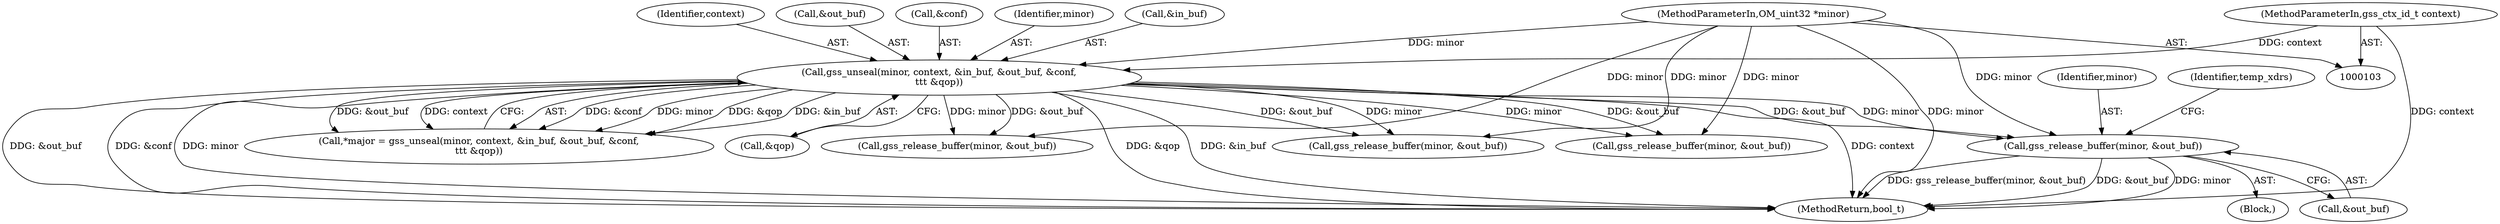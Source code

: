 digraph "0_krb5_a197e92349a4aa2141b5dff12e9dd44c2a2166e3_1@pointer" {
"1000299" [label="(Call,gss_release_buffer(minor, &out_buf))"];
"1000190" [label="(Call,gss_unseal(minor, context, &in_buf, &out_buf, &conf,\n\t\t\t &qop))"];
"1000105" [label="(MethodParameterIn,OM_uint32 *minor)"];
"1000106" [label="(MethodParameterIn,gss_ctx_id_t context)"];
"1000197" [label="(Call,&conf)"];
"1000288" [label="(Call,gss_release_buffer(minor, &out_buf))"];
"1000187" [label="(Call,*major = gss_unseal(minor, context, &in_buf, &out_buf, &conf,\n\t\t\t &qop))"];
"1000301" [label="(Call,&out_buf)"];
"1000266" [label="(Call,gss_release_buffer(minor, &out_buf))"];
"1000191" [label="(Identifier,minor)"];
"1000190" [label="(Call,gss_unseal(minor, context, &in_buf, &out_buf, &conf,\n\t\t\t &qop))"];
"1000111" [label="(Block,)"];
"1000246" [label="(Call,gss_release_buffer(minor, &out_buf))"];
"1000193" [label="(Call,&in_buf)"];
"1000308" [label="(MethodReturn,bool_t)"];
"1000192" [label="(Identifier,context)"];
"1000199" [label="(Call,&qop)"];
"1000195" [label="(Call,&out_buf)"];
"1000300" [label="(Identifier,minor)"];
"1000105" [label="(MethodParameterIn,OM_uint32 *minor)"];
"1000106" [label="(MethodParameterIn,gss_ctx_id_t context)"];
"1000305" [label="(Identifier,temp_xdrs)"];
"1000299" [label="(Call,gss_release_buffer(minor, &out_buf))"];
"1000299" -> "1000111"  [label="AST: "];
"1000299" -> "1000301"  [label="CFG: "];
"1000300" -> "1000299"  [label="AST: "];
"1000301" -> "1000299"  [label="AST: "];
"1000305" -> "1000299"  [label="CFG: "];
"1000299" -> "1000308"  [label="DDG: &out_buf"];
"1000299" -> "1000308"  [label="DDG: minor"];
"1000299" -> "1000308"  [label="DDG: gss_release_buffer(minor, &out_buf)"];
"1000190" -> "1000299"  [label="DDG: minor"];
"1000190" -> "1000299"  [label="DDG: &out_buf"];
"1000105" -> "1000299"  [label="DDG: minor"];
"1000190" -> "1000187"  [label="AST: "];
"1000190" -> "1000199"  [label="CFG: "];
"1000191" -> "1000190"  [label="AST: "];
"1000192" -> "1000190"  [label="AST: "];
"1000193" -> "1000190"  [label="AST: "];
"1000195" -> "1000190"  [label="AST: "];
"1000197" -> "1000190"  [label="AST: "];
"1000199" -> "1000190"  [label="AST: "];
"1000187" -> "1000190"  [label="CFG: "];
"1000190" -> "1000308"  [label="DDG: &out_buf"];
"1000190" -> "1000308"  [label="DDG: minor"];
"1000190" -> "1000308"  [label="DDG: &conf"];
"1000190" -> "1000308"  [label="DDG: &qop"];
"1000190" -> "1000308"  [label="DDG: &in_buf"];
"1000190" -> "1000308"  [label="DDG: context"];
"1000190" -> "1000187"  [label="DDG: &conf"];
"1000190" -> "1000187"  [label="DDG: minor"];
"1000190" -> "1000187"  [label="DDG: &qop"];
"1000190" -> "1000187"  [label="DDG: &in_buf"];
"1000190" -> "1000187"  [label="DDG: &out_buf"];
"1000190" -> "1000187"  [label="DDG: context"];
"1000105" -> "1000190"  [label="DDG: minor"];
"1000106" -> "1000190"  [label="DDG: context"];
"1000190" -> "1000246"  [label="DDG: minor"];
"1000190" -> "1000246"  [label="DDG: &out_buf"];
"1000190" -> "1000266"  [label="DDG: minor"];
"1000190" -> "1000266"  [label="DDG: &out_buf"];
"1000190" -> "1000288"  [label="DDG: minor"];
"1000190" -> "1000288"  [label="DDG: &out_buf"];
"1000105" -> "1000103"  [label="AST: "];
"1000105" -> "1000308"  [label="DDG: minor"];
"1000105" -> "1000246"  [label="DDG: minor"];
"1000105" -> "1000266"  [label="DDG: minor"];
"1000105" -> "1000288"  [label="DDG: minor"];
"1000106" -> "1000103"  [label="AST: "];
"1000106" -> "1000308"  [label="DDG: context"];
}
